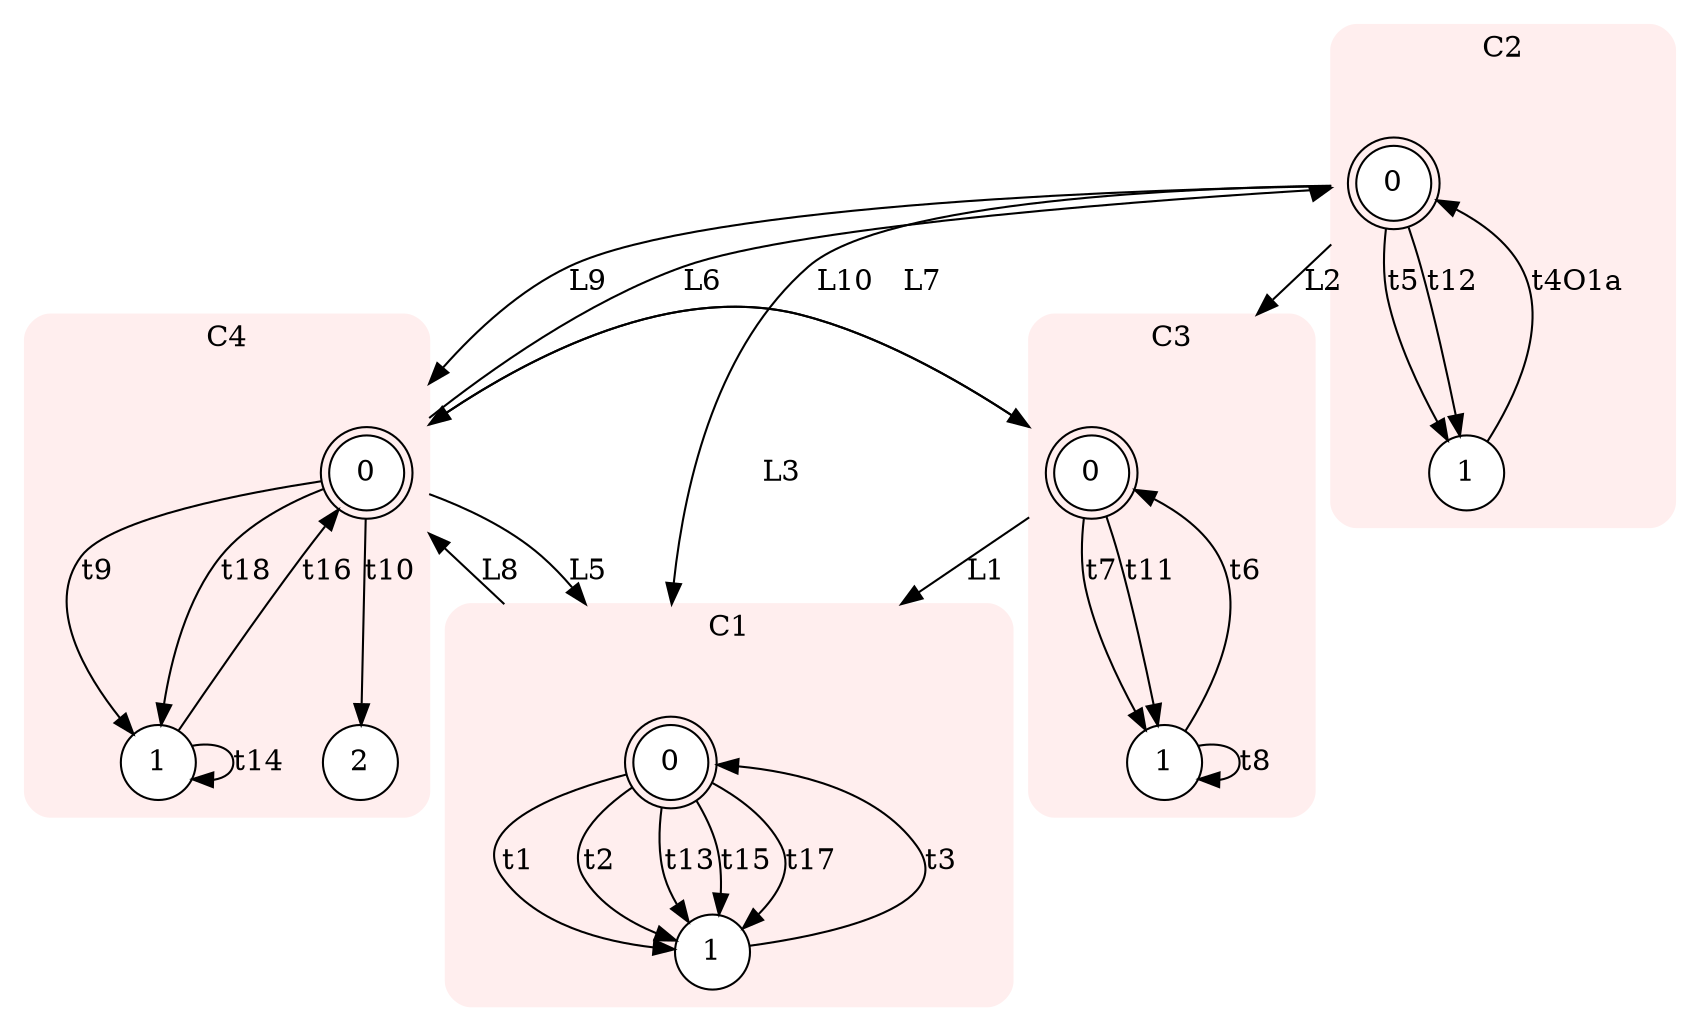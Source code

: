 digraph "input/icp" {
node [style=filled fillcolor=white] compound=true
subgraph cluster0 {
style="rounded,filled" label="C1" color="#FFEEEE"node [shape=doublecircle]; C0s0 [label=0];
node [shape=circle];
C0s1 [label=1]; 
C0s0 -> C0s1 [label="t1"];
C0s0 -> C0s1 [label="t2"];
C0s1 -> C0s0 [label="t3"];
C0s0 -> C0s1 [label="t13"];
C0s0 -> C0s1 [label="t15"];
C0s0 -> C0s1 [label="t17"];
}
subgraph cluster1 {
style="rounded,filled" label="C2" color="#FFEEEE"node [shape=doublecircle]; C1s0 [label=0];
node [shape=circle];
C1s1 [label=1]; 
C1s1 -> C1s0 [label="t4O1a"];
C1s0 -> C1s1 [label="t5"];
C1s0 -> C1s1 [label="t12"];
}
subgraph cluster2 {
style="rounded,filled" label="C3" color="#FFEEEE"node [shape=doublecircle]; C2s0 [label=0];
node [shape=circle];
C2s1 [label=1]; 
C2s1 -> C2s0 [label="t6"];
C2s0 -> C2s1 [label="t7"];
C2s1 -> C2s1 [label="t8"];
C2s0 -> C2s1 [label="t11"];
}
subgraph cluster3 {
style="rounded,filled" label="C4" color="#FFEEEE"node [shape=doublecircle]; C3s0 [label=0];
node [shape=circle];
C3s1 [label=1]; C3s2 [label=2]; 
C3s0 -> C3s1 [label="t9"];
C3s0 -> C3s2 [label="t10"];
C3s1 -> C3s1 [label="t14"];
C3s1 -> C3s0 [label="t16"];
C3s0 -> C3s1 [label="t18"];
}
C2s0 -> C0s0 [ltail=cluster2 lhead=cluster0 label="L1"];
C1s0 -> C2s0 [ltail=cluster1 lhead=cluster2 label="L2"];
C1s0 -> C0s0 [ltail=cluster1 lhead=cluster0 label="L3"];
C3s0 -> C0s0 [ltail=cluster3 lhead=cluster0 label="L5"];
C3s0 -> C1s0 [ltail=cluster3 lhead=cluster1 label="L6"];
C3s0 -> C2s0 [ltail=cluster3 lhead=cluster2 label="L7"];
C0s0 -> C3s0 [ltail=cluster0 lhead=cluster3 label="L8"];
C1s0 -> C3s0 [ltail=cluster1 lhead=cluster3 label="L9"];
C2s0 -> C3s0 [ltail=cluster2 lhead=cluster3 label="L10"];
}
